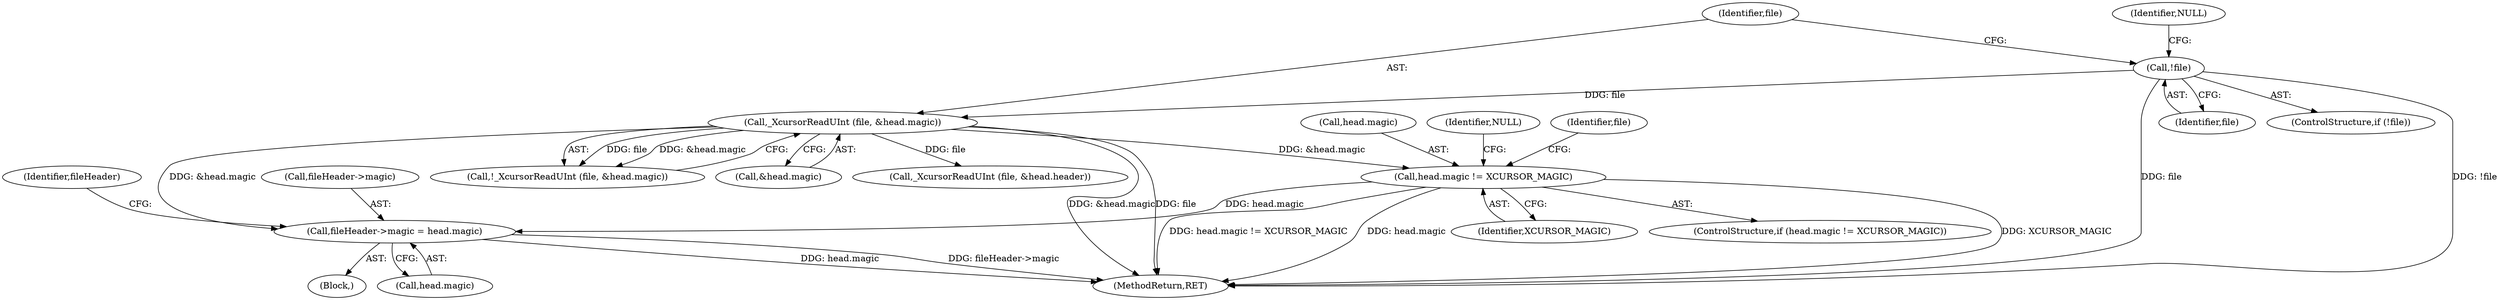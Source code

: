 digraph "0_xcursor_4794b5dd34688158fb51a2943032569d3780c4b8@pointer" {
"1000477" [label="(Call,fileHeader->magic = head.magic)"];
"1000411" [label="(Call,head.magic != XCURSOR_MAGIC)"];
"1000402" [label="(Call,_XcursorReadUInt (file, &head.magic))"];
"1000396" [label="(Call,!file)"];
"1000397" [label="(Identifier,file)"];
"1000401" [label="(Call,!_XcursorReadUInt (file, &head.magic))"];
"1000395" [label="(ControlStructure,if (!file))"];
"1000403" [label="(Identifier,file)"];
"1000415" [label="(Identifier,XCURSOR_MAGIC)"];
"1000481" [label="(Call,head.magic)"];
"1000404" [label="(Call,&head.magic)"];
"1000486" [label="(Identifier,fileHeader)"];
"1000411" [label="(Call,head.magic != XCURSOR_MAGIC)"];
"1000477" [label="(Call,fileHeader->magic = head.magic)"];
"1000396" [label="(Call,!file)"];
"1000402" [label="(Call,_XcursorReadUInt (file, &head.magic))"];
"1000412" [label="(Call,head.magic)"];
"1000417" [label="(Identifier,NULL)"];
"1000420" [label="(Call,_XcursorReadUInt (file, &head.header))"];
"1000410" [label="(ControlStructure,if (head.magic != XCURSOR_MAGIC))"];
"1000421" [label="(Identifier,file)"];
"1000399" [label="(Identifier,NULL)"];
"1000478" [label="(Call,fileHeader->magic)"];
"1000390" [label="(Block,)"];
"1001171" [label="(MethodReturn,RET)"];
"1000477" -> "1000390"  [label="AST: "];
"1000477" -> "1000481"  [label="CFG: "];
"1000478" -> "1000477"  [label="AST: "];
"1000481" -> "1000477"  [label="AST: "];
"1000486" -> "1000477"  [label="CFG: "];
"1000477" -> "1001171"  [label="DDG: head.magic"];
"1000477" -> "1001171"  [label="DDG: fileHeader->magic"];
"1000411" -> "1000477"  [label="DDG: head.magic"];
"1000402" -> "1000477"  [label="DDG: &head.magic"];
"1000411" -> "1000410"  [label="AST: "];
"1000411" -> "1000415"  [label="CFG: "];
"1000412" -> "1000411"  [label="AST: "];
"1000415" -> "1000411"  [label="AST: "];
"1000417" -> "1000411"  [label="CFG: "];
"1000421" -> "1000411"  [label="CFG: "];
"1000411" -> "1001171"  [label="DDG: head.magic != XCURSOR_MAGIC"];
"1000411" -> "1001171"  [label="DDG: head.magic"];
"1000411" -> "1001171"  [label="DDG: XCURSOR_MAGIC"];
"1000402" -> "1000411"  [label="DDG: &head.magic"];
"1000402" -> "1000401"  [label="AST: "];
"1000402" -> "1000404"  [label="CFG: "];
"1000403" -> "1000402"  [label="AST: "];
"1000404" -> "1000402"  [label="AST: "];
"1000401" -> "1000402"  [label="CFG: "];
"1000402" -> "1001171"  [label="DDG: &head.magic"];
"1000402" -> "1001171"  [label="DDG: file"];
"1000402" -> "1000401"  [label="DDG: file"];
"1000402" -> "1000401"  [label="DDG: &head.magic"];
"1000396" -> "1000402"  [label="DDG: file"];
"1000402" -> "1000420"  [label="DDG: file"];
"1000396" -> "1000395"  [label="AST: "];
"1000396" -> "1000397"  [label="CFG: "];
"1000397" -> "1000396"  [label="AST: "];
"1000399" -> "1000396"  [label="CFG: "];
"1000403" -> "1000396"  [label="CFG: "];
"1000396" -> "1001171"  [label="DDG: !file"];
"1000396" -> "1001171"  [label="DDG: file"];
}
